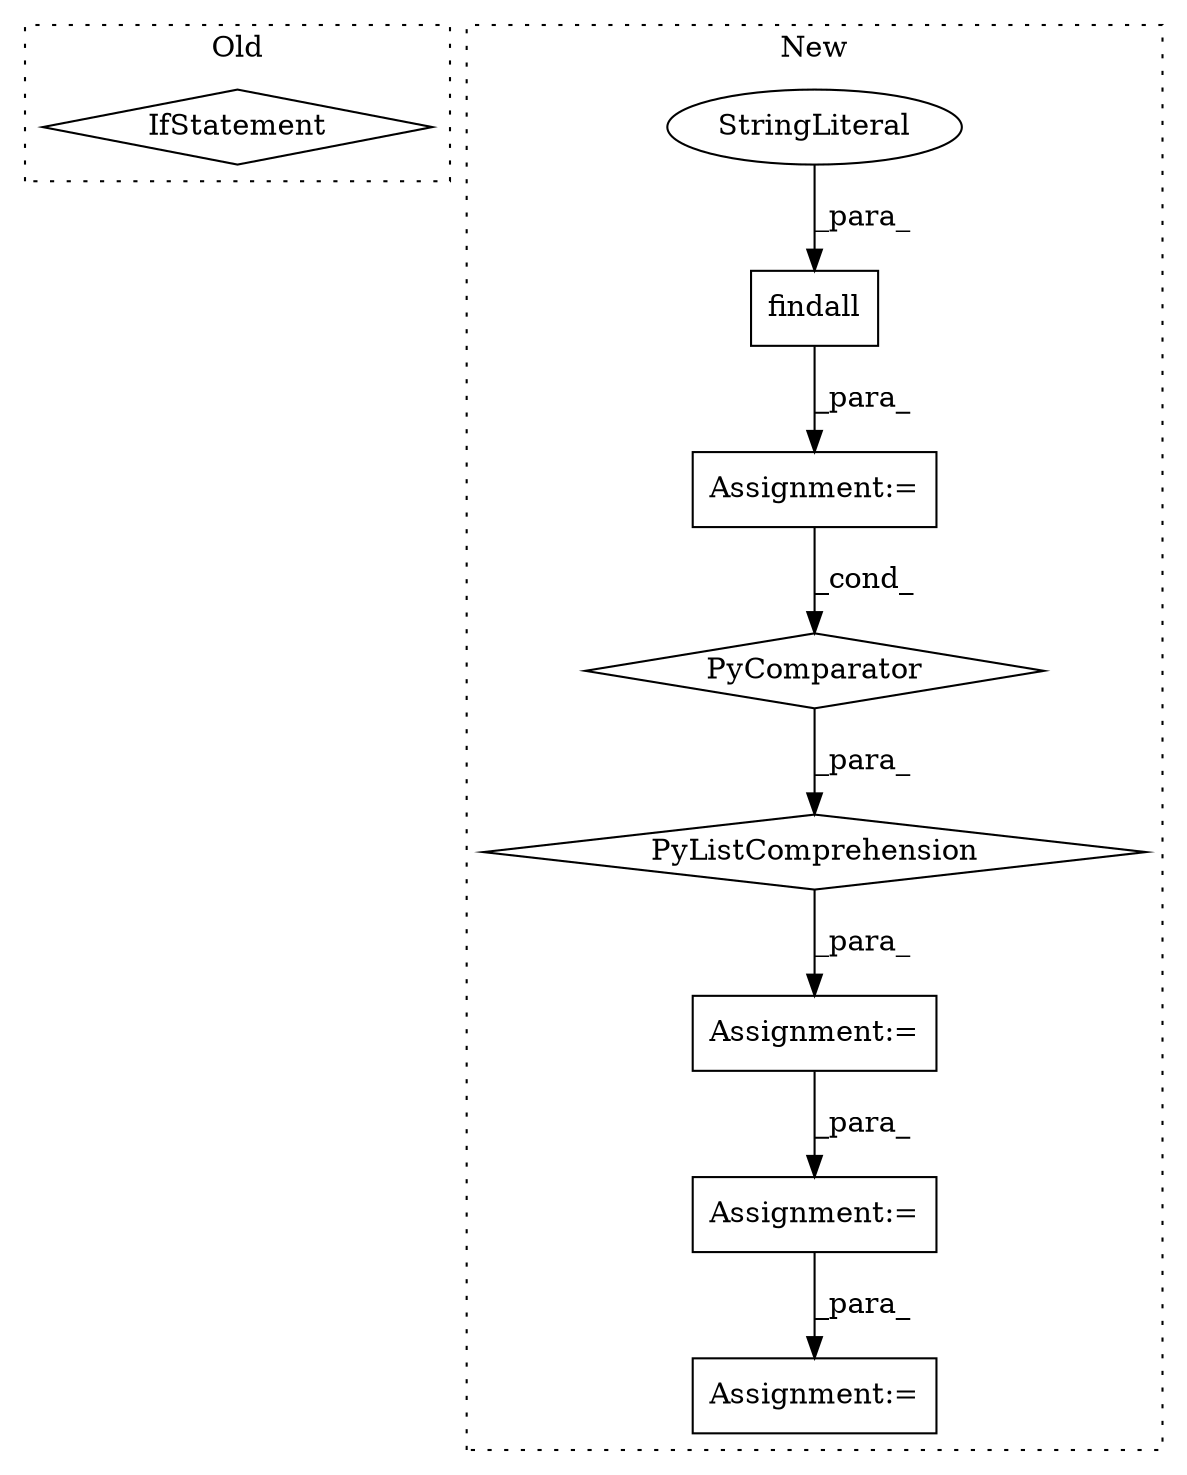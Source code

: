 digraph G {
subgraph cluster0 {
1 [label="IfStatement" a="25" s="4334,4450" l="4,2" shape="diamond"];
label = "Old";
style="dotted";
}
subgraph cluster1 {
2 [label="findall" a="32" s="4653,4700" l="8,1" shape="box"];
3 [label="Assignment:=" a="7" s="5021" l="25" shape="box"];
4 [label="StringLiteral" a="45" s="4661" l="39" shape="ellipse"];
5 [label="Assignment:=" a="7" s="4541" l="18" shape="box"];
6 [label="Assignment:=" a="7" s="4641" l="69" shape="box"];
7 [label="Assignment:=" a="7" s="4923" l="18" shape="box"];
8 [label="PyListComprehension" a="109" s="4559" l="159" shape="diamond"];
9 [label="PyComparator" a="113" s="4641" l="69" shape="diamond"];
label = "New";
style="dotted";
}
2 -> 6 [label="_para_"];
3 -> 7 [label="_para_"];
4 -> 2 [label="_para_"];
5 -> 3 [label="_para_"];
6 -> 9 [label="_cond_"];
8 -> 5 [label="_para_"];
9 -> 8 [label="_para_"];
}